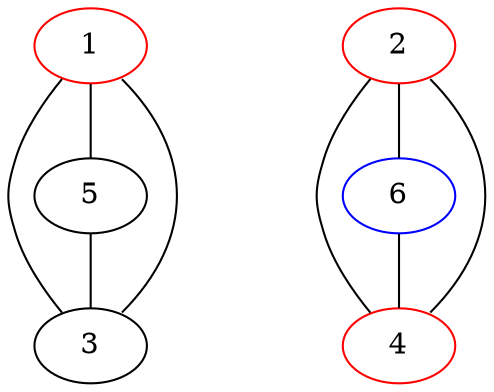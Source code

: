 graph {

  subgraph A {
    1 -- 3 [headport="ne", tailport="se"];
    1 -- 3 [headport="no", tailport="so"];
    1 -- 5 [weight=4];
    5 -- 3 [weight=4];

  }


  subgraph B {
    2 -- 4 [headport="ne", tailport="se"];
    2 -- 4 [headport="so", tailport="no"];
    2 -- 6 [weight=4];
    6 -- 4 [weight=4];

  }


  {
    rank="min";
    1;
    2;

  }


  {
    rank="same";
    5;
    6;

  }

  1 [color="red"];
  2 [color="red"];
  4 [color="red"];
  4 [color="red"];
  6 [color="blue"];

}
